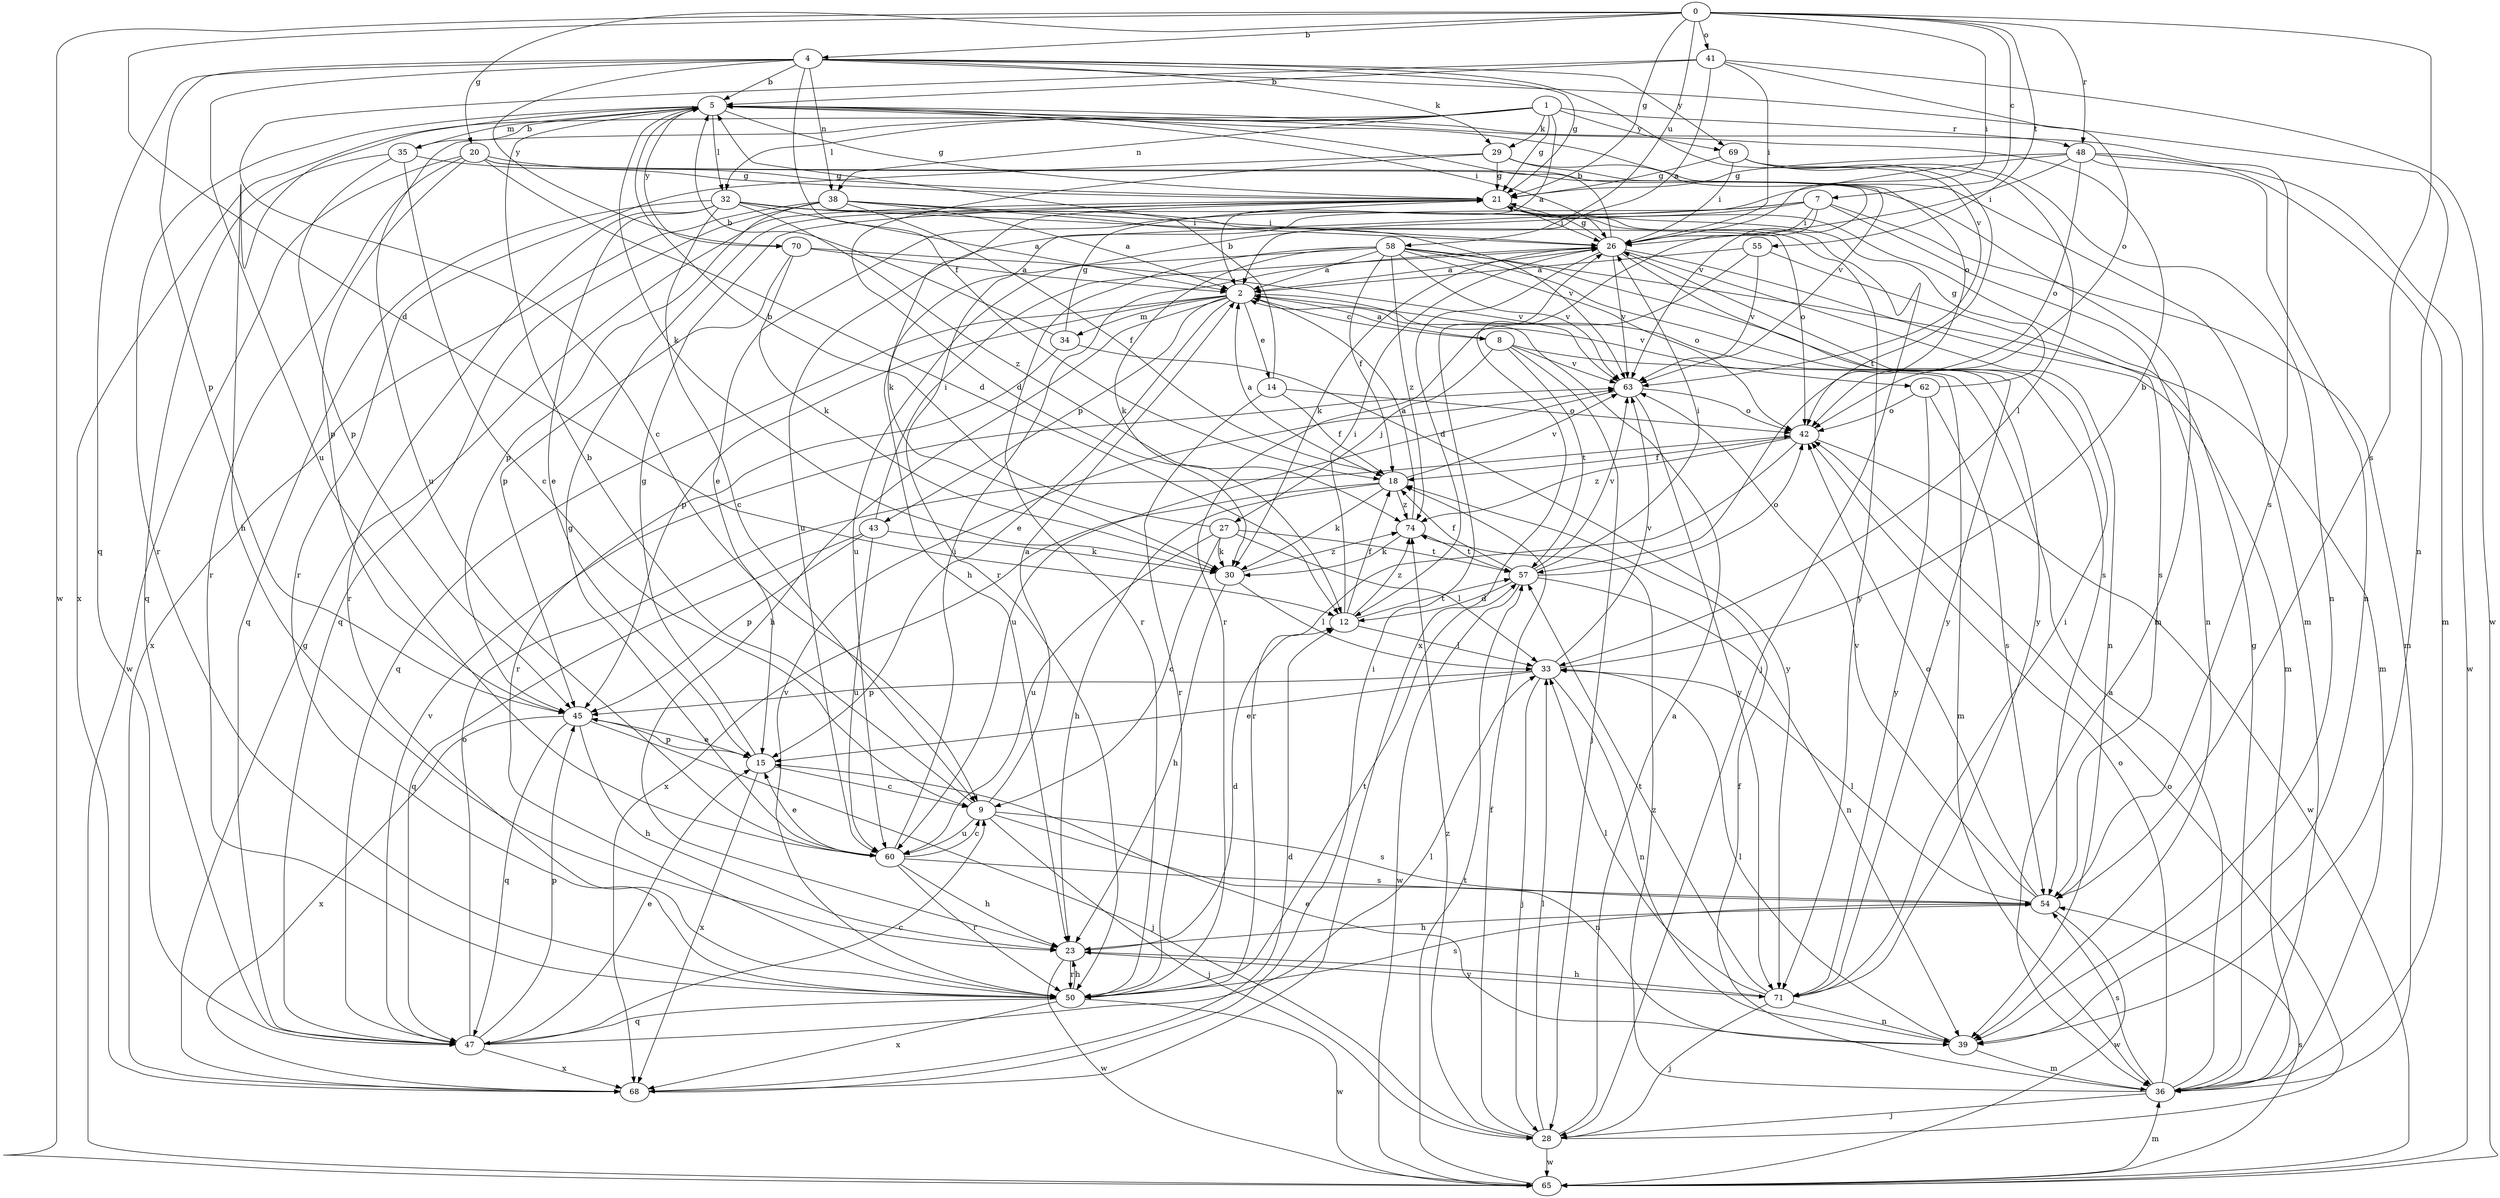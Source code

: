 strict digraph  {
0;
1;
2;
4;
5;
7;
8;
9;
12;
14;
15;
18;
20;
21;
23;
26;
27;
28;
29;
30;
32;
33;
34;
35;
36;
38;
39;
41;
42;
43;
45;
47;
48;
50;
54;
55;
57;
58;
60;
62;
63;
65;
68;
69;
70;
71;
74;
0 -> 4  [label=b];
0 -> 7  [label=c];
0 -> 12  [label=d];
0 -> 20  [label=g];
0 -> 21  [label=g];
0 -> 26  [label=i];
0 -> 41  [label=o];
0 -> 48  [label=r];
0 -> 54  [label=s];
0 -> 55  [label=t];
0 -> 58  [label=u];
0 -> 65  [label=w];
1 -> 2  [label=a];
1 -> 21  [label=g];
1 -> 29  [label=k];
1 -> 32  [label=l];
1 -> 38  [label=n];
1 -> 48  [label=r];
1 -> 60  [label=u];
1 -> 68  [label=x];
1 -> 69  [label=y];
2 -> 8  [label=c];
2 -> 14  [label=e];
2 -> 15  [label=e];
2 -> 23  [label=h];
2 -> 34  [label=m];
2 -> 43  [label=p];
2 -> 45  [label=p];
2 -> 47  [label=q];
2 -> 62  [label=v];
4 -> 5  [label=b];
4 -> 18  [label=f];
4 -> 21  [label=g];
4 -> 29  [label=k];
4 -> 38  [label=n];
4 -> 39  [label=n];
4 -> 45  [label=p];
4 -> 47  [label=q];
4 -> 60  [label=u];
4 -> 63  [label=v];
4 -> 69  [label=y];
4 -> 70  [label=y];
5 -> 21  [label=g];
5 -> 23  [label=h];
5 -> 26  [label=i];
5 -> 30  [label=k];
5 -> 32  [label=l];
5 -> 35  [label=m];
5 -> 42  [label=o];
5 -> 50  [label=r];
5 -> 54  [label=s];
5 -> 70  [label=y];
7 -> 15  [label=e];
7 -> 23  [label=h];
7 -> 26  [label=i];
7 -> 36  [label=m];
7 -> 39  [label=n];
7 -> 60  [label=u];
7 -> 68  [label=x];
8 -> 2  [label=a];
8 -> 27  [label=j];
8 -> 28  [label=j];
8 -> 36  [label=m];
8 -> 57  [label=t];
8 -> 63  [label=v];
9 -> 2  [label=a];
9 -> 5  [label=b];
9 -> 28  [label=j];
9 -> 39  [label=n];
9 -> 54  [label=s];
9 -> 60  [label=u];
12 -> 18  [label=f];
12 -> 26  [label=i];
12 -> 33  [label=l];
12 -> 57  [label=t];
12 -> 74  [label=z];
14 -> 5  [label=b];
14 -> 18  [label=f];
14 -> 42  [label=o];
14 -> 50  [label=r];
15 -> 9  [label=c];
15 -> 21  [label=g];
15 -> 45  [label=p];
15 -> 68  [label=x];
18 -> 2  [label=a];
18 -> 23  [label=h];
18 -> 30  [label=k];
18 -> 63  [label=v];
18 -> 68  [label=x];
18 -> 74  [label=z];
20 -> 12  [label=d];
20 -> 21  [label=g];
20 -> 36  [label=m];
20 -> 45  [label=p];
20 -> 50  [label=r];
20 -> 63  [label=v];
20 -> 65  [label=w];
21 -> 26  [label=i];
21 -> 28  [label=j];
21 -> 30  [label=k];
23 -> 12  [label=d];
23 -> 50  [label=r];
23 -> 65  [label=w];
23 -> 71  [label=y];
26 -> 2  [label=a];
26 -> 5  [label=b];
26 -> 12  [label=d];
26 -> 21  [label=g];
26 -> 30  [label=k];
26 -> 36  [label=m];
26 -> 39  [label=n];
26 -> 63  [label=v];
26 -> 71  [label=y];
27 -> 5  [label=b];
27 -> 9  [label=c];
27 -> 30  [label=k];
27 -> 33  [label=l];
27 -> 57  [label=t];
27 -> 60  [label=u];
28 -> 2  [label=a];
28 -> 18  [label=f];
28 -> 33  [label=l];
28 -> 42  [label=o];
28 -> 65  [label=w];
28 -> 74  [label=z];
29 -> 12  [label=d];
29 -> 21  [label=g];
29 -> 36  [label=m];
29 -> 50  [label=r];
29 -> 63  [label=v];
30 -> 23  [label=h];
30 -> 33  [label=l];
30 -> 74  [label=z];
32 -> 2  [label=a];
32 -> 9  [label=c];
32 -> 15  [label=e];
32 -> 26  [label=i];
32 -> 42  [label=o];
32 -> 47  [label=q];
32 -> 50  [label=r];
32 -> 71  [label=y];
32 -> 74  [label=z];
33 -> 5  [label=b];
33 -> 15  [label=e];
33 -> 28  [label=j];
33 -> 39  [label=n];
33 -> 45  [label=p];
33 -> 63  [label=v];
34 -> 5  [label=b];
34 -> 21  [label=g];
34 -> 50  [label=r];
34 -> 71  [label=y];
35 -> 5  [label=b];
35 -> 9  [label=c];
35 -> 21  [label=g];
35 -> 45  [label=p];
35 -> 47  [label=q];
36 -> 2  [label=a];
36 -> 18  [label=f];
36 -> 21  [label=g];
36 -> 28  [label=j];
36 -> 42  [label=o];
36 -> 54  [label=s];
36 -> 74  [label=z];
38 -> 2  [label=a];
38 -> 18  [label=f];
38 -> 26  [label=i];
38 -> 45  [label=p];
38 -> 47  [label=q];
38 -> 63  [label=v];
38 -> 68  [label=x];
39 -> 15  [label=e];
39 -> 33  [label=l];
39 -> 36  [label=m];
41 -> 2  [label=a];
41 -> 5  [label=b];
41 -> 9  [label=c];
41 -> 26  [label=i];
41 -> 42  [label=o];
41 -> 65  [label=w];
42 -> 18  [label=f];
42 -> 50  [label=r];
42 -> 65  [label=w];
42 -> 74  [label=z];
43 -> 26  [label=i];
43 -> 30  [label=k];
43 -> 45  [label=p];
43 -> 47  [label=q];
43 -> 60  [label=u];
45 -> 15  [label=e];
45 -> 23  [label=h];
45 -> 28  [label=j];
45 -> 47  [label=q];
45 -> 68  [label=x];
47 -> 9  [label=c];
47 -> 15  [label=e];
47 -> 33  [label=l];
47 -> 42  [label=o];
47 -> 45  [label=p];
47 -> 63  [label=v];
47 -> 68  [label=x];
48 -> 21  [label=g];
48 -> 26  [label=i];
48 -> 36  [label=m];
48 -> 39  [label=n];
48 -> 42  [label=o];
48 -> 50  [label=r];
48 -> 65  [label=w];
50 -> 23  [label=h];
50 -> 47  [label=q];
50 -> 54  [label=s];
50 -> 57  [label=t];
50 -> 63  [label=v];
50 -> 65  [label=w];
50 -> 68  [label=x];
54 -> 23  [label=h];
54 -> 33  [label=l];
54 -> 42  [label=o];
54 -> 63  [label=v];
54 -> 65  [label=w];
55 -> 2  [label=a];
55 -> 50  [label=r];
55 -> 54  [label=s];
55 -> 63  [label=v];
57 -> 12  [label=d];
57 -> 18  [label=f];
57 -> 26  [label=i];
57 -> 39  [label=n];
57 -> 42  [label=o];
57 -> 63  [label=v];
57 -> 65  [label=w];
58 -> 2  [label=a];
58 -> 18  [label=f];
58 -> 30  [label=k];
58 -> 36  [label=m];
58 -> 42  [label=o];
58 -> 50  [label=r];
58 -> 54  [label=s];
58 -> 60  [label=u];
58 -> 63  [label=v];
58 -> 71  [label=y];
58 -> 74  [label=z];
60 -> 9  [label=c];
60 -> 15  [label=e];
60 -> 21  [label=g];
60 -> 23  [label=h];
60 -> 26  [label=i];
60 -> 50  [label=r];
60 -> 54  [label=s];
62 -> 21  [label=g];
62 -> 42  [label=o];
62 -> 54  [label=s];
62 -> 71  [label=y];
63 -> 42  [label=o];
63 -> 60  [label=u];
63 -> 71  [label=y];
65 -> 36  [label=m];
65 -> 54  [label=s];
65 -> 57  [label=t];
68 -> 12  [label=d];
68 -> 21  [label=g];
68 -> 26  [label=i];
69 -> 21  [label=g];
69 -> 26  [label=i];
69 -> 33  [label=l];
69 -> 39  [label=n];
69 -> 57  [label=t];
70 -> 2  [label=a];
70 -> 30  [label=k];
70 -> 45  [label=p];
70 -> 63  [label=v];
71 -> 23  [label=h];
71 -> 26  [label=i];
71 -> 28  [label=j];
71 -> 33  [label=l];
71 -> 39  [label=n];
71 -> 57  [label=t];
74 -> 2  [label=a];
74 -> 30  [label=k];
74 -> 57  [label=t];
}
